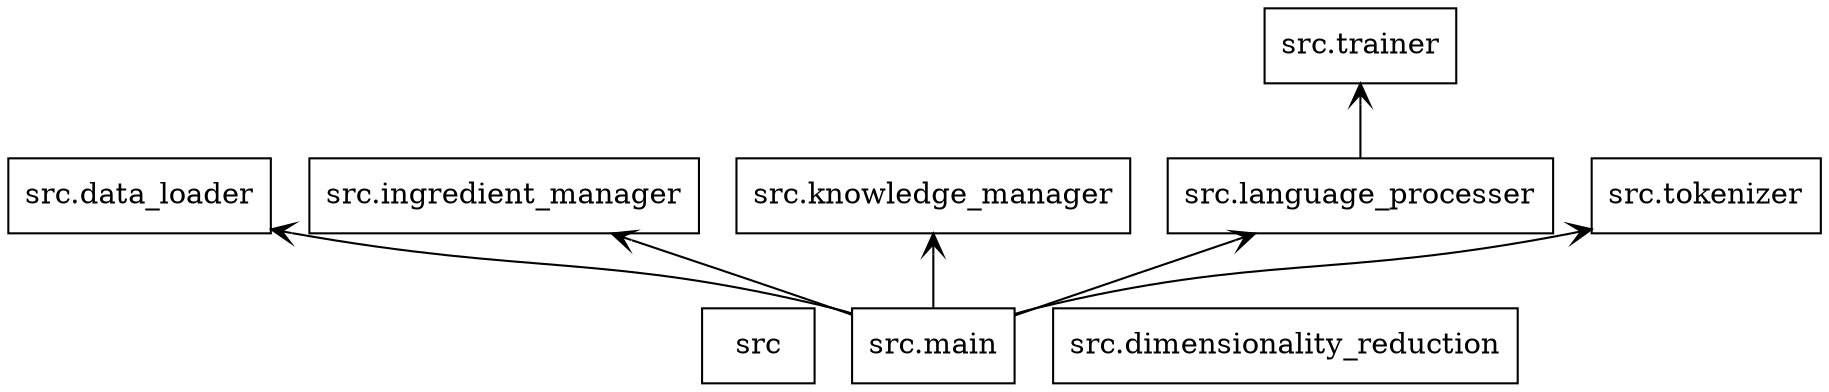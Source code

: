 digraph "packages" {
rankdir=BT
charset="utf-8"
"src" [color="black", label="src", shape="box", style="solid"];
"src.data_loader" [color="black", label="src.data_loader", shape="box", style="solid"];
"src.dimensionality_reduction" [color="black", label="src.dimensionality_reduction", shape="box", style="solid"];
"src.ingredient_manager" [color="black", label="src.ingredient_manager", shape="box", style="solid"];
"src.knowledge_manager" [color="black", label="src.knowledge_manager", shape="box", style="solid"];
"src.language_processer" [color="black", label="src.language_processer", shape="box", style="solid"];
"src.main" [color="black", label="src.main", shape="box", style="solid"];
"src.tokenizer" [color="black", label="src.tokenizer", shape="box", style="solid"];
"src.trainer" [color="black", label="src.trainer", shape="box", style="solid"];
"src.language_processer" -> "src.trainer" [arrowhead="open", arrowtail="none"];
"src.main" -> "src.data_loader" [arrowhead="open", arrowtail="none"];
"src.main" -> "src.ingredient_manager" [arrowhead="open", arrowtail="none"];
"src.main" -> "src.knowledge_manager" [arrowhead="open", arrowtail="none"];
"src.main" -> "src.language_processer" [arrowhead="open", arrowtail="none"];
"src.main" -> "src.tokenizer" [arrowhead="open", arrowtail="none"];
}
